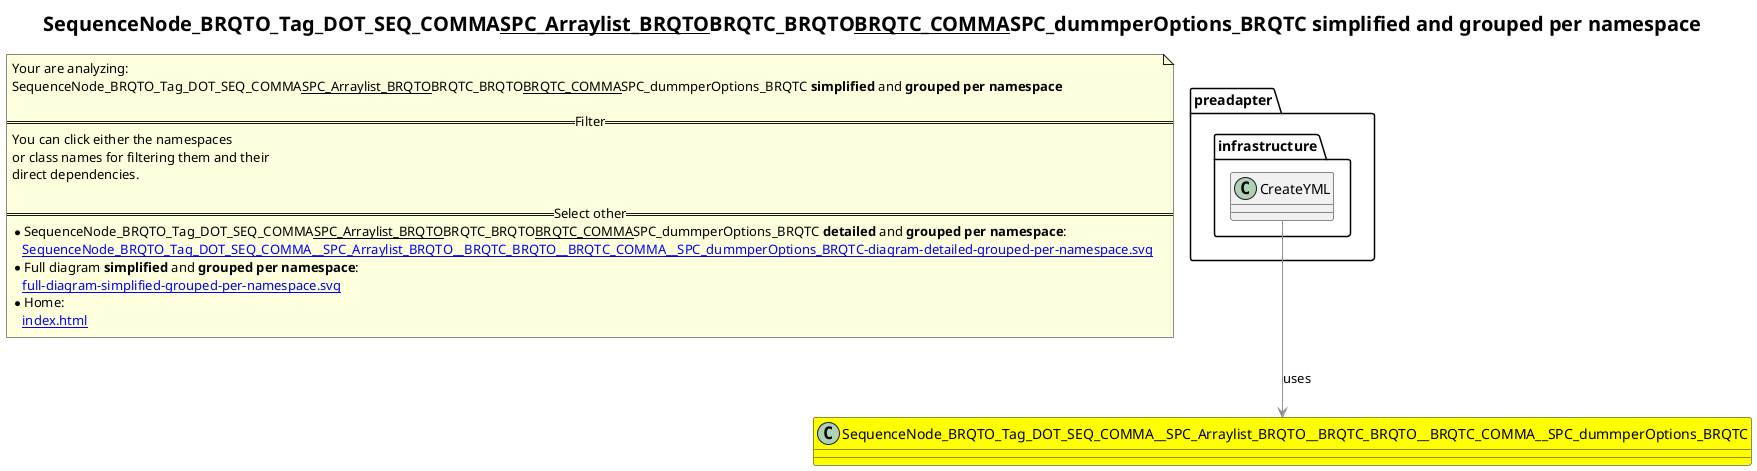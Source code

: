 @startuml
title <size:20>SequenceNode_BRQTO_Tag_DOT_SEQ_COMMA__SPC_Arraylist_BRQTO__BRQTC_BRQTO__BRQTC_COMMA__SPC_dummperOptions_BRQTC **simplified** and **grouped per namespace**</size>
note "Your are analyzing:\nSequenceNode_BRQTO_Tag_DOT_SEQ_COMMA__SPC_Arraylist_BRQTO__BRQTC_BRQTO__BRQTC_COMMA__SPC_dummperOptions_BRQTC **simplified** and **grouped per namespace**\n\n==Filter==\nYou can click either the namespaces \nor class names for filtering them and their\ndirect dependencies.\n\n==Select other==\n* SequenceNode_BRQTO_Tag_DOT_SEQ_COMMA__SPC_Arraylist_BRQTO__BRQTC_BRQTO__BRQTC_COMMA__SPC_dummperOptions_BRQTC **detailed** and **grouped per namespace**:\n   [[SequenceNode_BRQTO_Tag_DOT_SEQ_COMMA__SPC_Arraylist_BRQTO__BRQTC_BRQTO__BRQTC_COMMA__SPC_dummperOptions_BRQTC-diagram-detailed-grouped-per-namespace.svg]]\n* Full diagram **simplified** and **grouped per namespace**:\n   [[full-diagram-simplified-grouped-per-namespace.svg]]\n* Home:\n   [[index.html]]" as FloatingNote
class SequenceNode_BRQTO_Tag_DOT_SEQ_COMMA__SPC_Arraylist_BRQTO__BRQTC_BRQTO__BRQTC_COMMA__SPC_dummperOptions_BRQTC [[SequenceNode_BRQTO_Tag_DOT_SEQ_COMMA__SPC_Arraylist_BRQTO__BRQTC_BRQTO__BRQTC_COMMA__SPC_dummperOptions_BRQTC-diagram-simplified-grouped-per-namespace.svg]] #yellow {
}
' Closing all previous_sub_namespace_list namespace None because file analysis is finished.
namespace preadapter [[preadapter-diagram-simplified-grouped-per-namespace.svg]] {
namespace preadapter.infrastructure [[preadapter.infrastructure-diagram-simplified-grouped-per-namespace.svg]] {
  class preadapter.infrastructure.CreateYML [[preadapter.infrastructure.CreateYML-diagram-simplified-grouped-per-namespace.svg]]  {
  }
'Compared namespace preadapter.infrastructure [[preadapter.infrastructure-diagram-simplified-grouped-per-namespace.svg]] { with last element of   }
' Closing all previous_sub_namespace_list namespace None because file analysis is finished.
' Closing namespace infrastructure
}
' Closing namespace preadapter
}
 ' *************************************** 
 ' *************************************** 
 ' *************************************** 
' Class relations extracted from namespace:
' 
' Class relations extracted from namespace:
' preadapter.infrastructure
preadapter.infrastructure.CreateYML -[#909090]-> SequenceNode_BRQTO_Tag_DOT_SEQ_COMMA__SPC_Arraylist_BRQTO__BRQTC_BRQTO__BRQTC_COMMA__SPC_dummperOptions_BRQTC  : uses 
@enduml